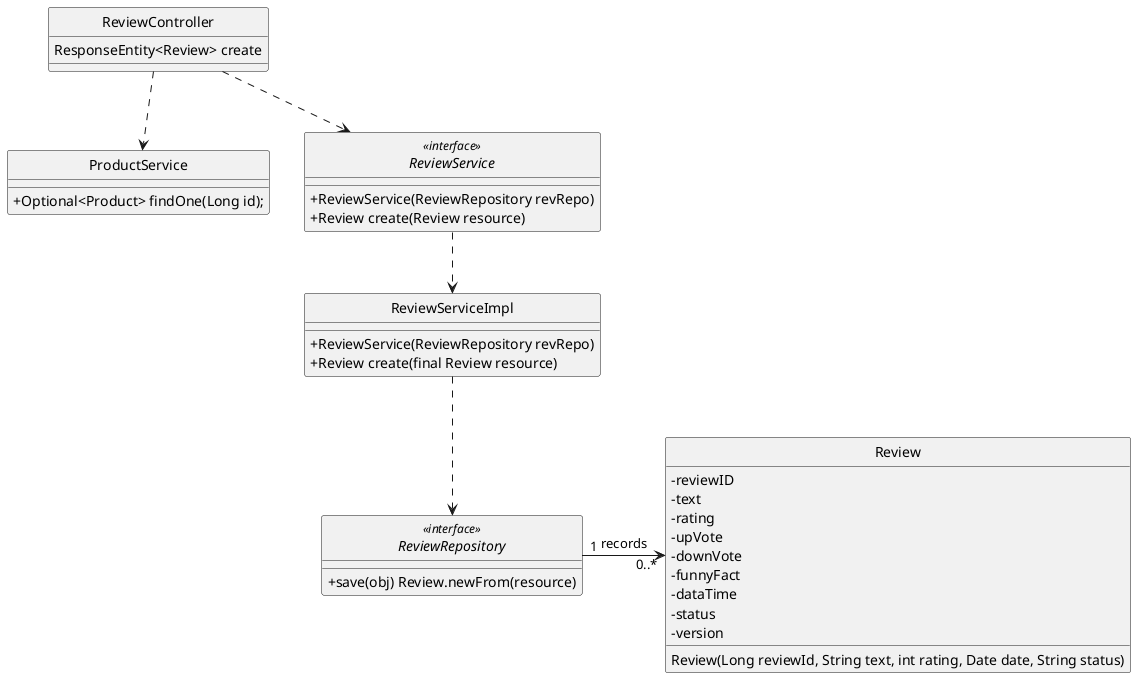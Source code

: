@startuml
'https://plantuml.com/sequence-diagram

hide circle
skinparam classAttributeIconSize 0

class ProductService {
    +Optional<Product> findOne(Long id);
}

class ReviewController {
    ResponseEntity<Review> create
}

class ReviewServiceImpl {
    +ReviewService(ReviewRepository revRepo)
    +Review create(final Review resource)
    }

interface ReviewService <<interface>> {
    +ReviewService(ReviewRepository revRepo)
    +Review create(Review resource)

}

class Review {
    - reviewID
    - text
    - rating
    - upVote
    - downVote
    - funnyFact
    - dataTime
    - status
    - version
    Review(Long reviewId, String text, int rating, Date date, String status)

}

interface ReviewRepository <<interface>> {
    +save(obj) Review.newFrom(resource)
}

ReviewController..>ProductService
ReviewController..>ReviewService
ReviewService..>ReviewServiceImpl
ReviewServiceImpl..>ReviewRepository
ReviewRepository "1" -right-> "0..*" Review:  records
@enduml
